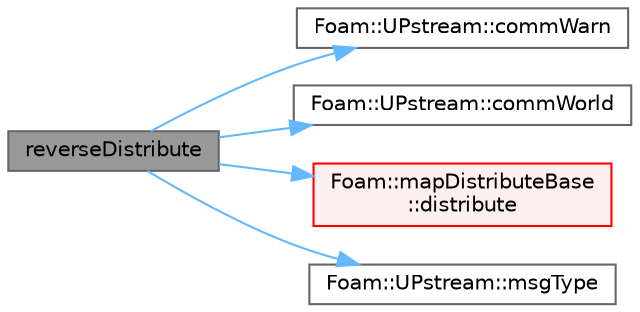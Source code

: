 digraph "reverseDistribute"
{
 // LATEX_PDF_SIZE
  bgcolor="transparent";
  edge [fontname=Helvetica,fontsize=10,labelfontname=Helvetica,labelfontsize=10];
  node [fontname=Helvetica,fontsize=10,shape=box,height=0.2,width=0.4];
  rankdir="LR";
  Node1 [id="Node000001",label="reverseDistribute",height=0.2,width=0.4,color="gray40", fillcolor="grey60", style="filled", fontcolor="black",tooltip=" "];
  Node1 -> Node2 [id="edge1_Node000001_Node000002",color="steelblue1",style="solid",tooltip=" "];
  Node2 [id="Node000002",label="Foam::UPstream::commWarn",height=0.2,width=0.4,color="grey40", fillcolor="white", style="filled",URL="$classFoam_1_1UPstream.html#ab4691e86a2f6e42f59695a8ec4b7de90",tooltip=" "];
  Node1 -> Node3 [id="edge2_Node000001_Node000003",color="steelblue1",style="solid",tooltip=" "];
  Node3 [id="Node000003",label="Foam::UPstream::commWorld",height=0.2,width=0.4,color="grey40", fillcolor="white", style="filled",URL="$classFoam_1_1UPstream.html#a083f2767ff9c6df5fccd48408ad276ed",tooltip=" "];
  Node1 -> Node4 [id="edge3_Node000001_Node000004",color="steelblue1",style="solid",tooltip=" "];
  Node4 [id="Node000004",label="Foam::mapDistributeBase\l::distribute",height=0.2,width=0.4,color="red", fillcolor="#FFF0F0", style="filled",URL="$classFoam_1_1mapDistributeBase.html#adfb7f7cab080e230c5604f22c2ec89ff",tooltip=" "];
  Node1 -> Node23 [id="edge4_Node000001_Node000023",color="steelblue1",style="solid",tooltip=" "];
  Node23 [id="Node000023",label="Foam::UPstream::msgType",height=0.2,width=0.4,color="grey40", fillcolor="white", style="filled",URL="$classFoam_1_1UPstream.html#a3509578c950204a2eb568761a6c419e4",tooltip=" "];
}
